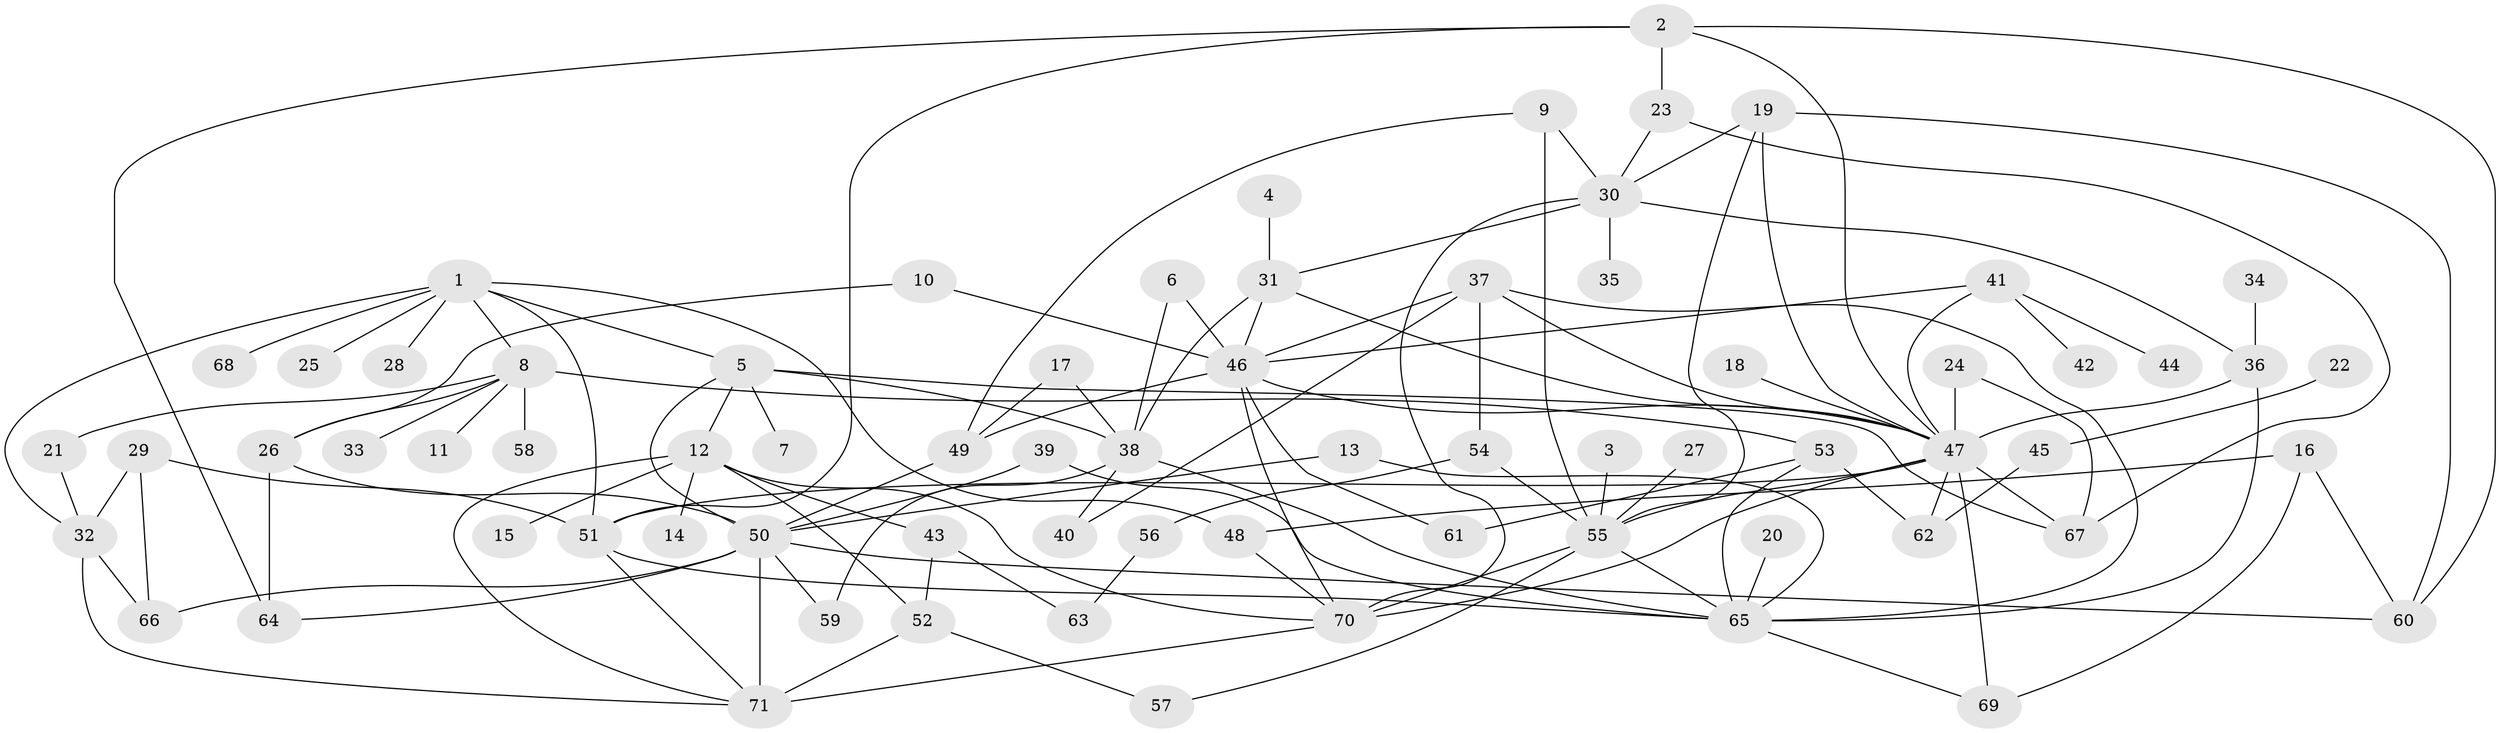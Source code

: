 // original degree distribution, {5: 0.04964539007092199, 7: 0.02127659574468085, 3: 0.19148936170212766, 6: 0.04964539007092199, 8: 0.0070921985815602835, 9: 0.014184397163120567, 4: 0.1276595744680851, 2: 0.2907801418439716, 1: 0.24822695035460993}
// Generated by graph-tools (version 1.1) at 2025/49/03/09/25 03:49:18]
// undirected, 71 vertices, 125 edges
graph export_dot {
graph [start="1"]
  node [color=gray90,style=filled];
  1;
  2;
  3;
  4;
  5;
  6;
  7;
  8;
  9;
  10;
  11;
  12;
  13;
  14;
  15;
  16;
  17;
  18;
  19;
  20;
  21;
  22;
  23;
  24;
  25;
  26;
  27;
  28;
  29;
  30;
  31;
  32;
  33;
  34;
  35;
  36;
  37;
  38;
  39;
  40;
  41;
  42;
  43;
  44;
  45;
  46;
  47;
  48;
  49;
  50;
  51;
  52;
  53;
  54;
  55;
  56;
  57;
  58;
  59;
  60;
  61;
  62;
  63;
  64;
  65;
  66;
  67;
  68;
  69;
  70;
  71;
  1 -- 5 [weight=1.0];
  1 -- 8 [weight=1.0];
  1 -- 25 [weight=1.0];
  1 -- 28 [weight=1.0];
  1 -- 32 [weight=1.0];
  1 -- 48 [weight=1.0];
  1 -- 51 [weight=1.0];
  1 -- 68 [weight=1.0];
  2 -- 23 [weight=1.0];
  2 -- 47 [weight=1.0];
  2 -- 51 [weight=1.0];
  2 -- 60 [weight=1.0];
  2 -- 64 [weight=1.0];
  3 -- 55 [weight=1.0];
  4 -- 31 [weight=1.0];
  5 -- 7 [weight=1.0];
  5 -- 12 [weight=1.0];
  5 -- 38 [weight=1.0];
  5 -- 50 [weight=1.0];
  5 -- 67 [weight=1.0];
  6 -- 38 [weight=1.0];
  6 -- 46 [weight=1.0];
  8 -- 11 [weight=1.0];
  8 -- 21 [weight=1.0];
  8 -- 26 [weight=1.0];
  8 -- 33 [weight=1.0];
  8 -- 53 [weight=1.0];
  8 -- 58 [weight=1.0];
  9 -- 30 [weight=1.0];
  9 -- 49 [weight=1.0];
  9 -- 55 [weight=1.0];
  10 -- 26 [weight=1.0];
  10 -- 46 [weight=1.0];
  12 -- 14 [weight=1.0];
  12 -- 15 [weight=1.0];
  12 -- 43 [weight=1.0];
  12 -- 52 [weight=1.0];
  12 -- 70 [weight=1.0];
  12 -- 71 [weight=1.0];
  13 -- 50 [weight=1.0];
  13 -- 65 [weight=1.0];
  16 -- 48 [weight=1.0];
  16 -- 60 [weight=1.0];
  16 -- 69 [weight=1.0];
  17 -- 38 [weight=1.0];
  17 -- 49 [weight=1.0];
  18 -- 47 [weight=1.0];
  19 -- 30 [weight=1.0];
  19 -- 47 [weight=1.0];
  19 -- 55 [weight=1.0];
  19 -- 60 [weight=1.0];
  20 -- 65 [weight=1.0];
  21 -- 32 [weight=1.0];
  22 -- 45 [weight=1.0];
  23 -- 30 [weight=1.0];
  23 -- 67 [weight=1.0];
  24 -- 47 [weight=1.0];
  24 -- 67 [weight=1.0];
  26 -- 50 [weight=1.0];
  26 -- 64 [weight=1.0];
  27 -- 55 [weight=1.0];
  29 -- 32 [weight=1.0];
  29 -- 51 [weight=1.0];
  29 -- 66 [weight=1.0];
  30 -- 31 [weight=1.0];
  30 -- 35 [weight=1.0];
  30 -- 36 [weight=1.0];
  30 -- 70 [weight=1.0];
  31 -- 38 [weight=1.0];
  31 -- 46 [weight=1.0];
  31 -- 47 [weight=1.0];
  32 -- 66 [weight=1.0];
  32 -- 71 [weight=1.0];
  34 -- 36 [weight=1.0];
  36 -- 47 [weight=1.0];
  36 -- 65 [weight=1.0];
  37 -- 40 [weight=1.0];
  37 -- 46 [weight=1.0];
  37 -- 47 [weight=1.0];
  37 -- 54 [weight=1.0];
  37 -- 65 [weight=1.0];
  38 -- 40 [weight=1.0];
  38 -- 59 [weight=1.0];
  38 -- 65 [weight=1.0];
  39 -- 50 [weight=1.0];
  39 -- 65 [weight=1.0];
  41 -- 42 [weight=1.0];
  41 -- 44 [weight=1.0];
  41 -- 46 [weight=1.0];
  41 -- 47 [weight=1.0];
  43 -- 52 [weight=1.0];
  43 -- 63 [weight=1.0];
  45 -- 62 [weight=1.0];
  46 -- 47 [weight=1.0];
  46 -- 49 [weight=1.0];
  46 -- 61 [weight=1.0];
  46 -- 70 [weight=1.0];
  47 -- 51 [weight=1.0];
  47 -- 55 [weight=1.0];
  47 -- 62 [weight=1.0];
  47 -- 67 [weight=1.0];
  47 -- 69 [weight=1.0];
  47 -- 70 [weight=1.0];
  48 -- 70 [weight=1.0];
  49 -- 50 [weight=1.0];
  50 -- 59 [weight=1.0];
  50 -- 60 [weight=1.0];
  50 -- 64 [weight=1.0];
  50 -- 66 [weight=1.0];
  50 -- 71 [weight=2.0];
  51 -- 65 [weight=1.0];
  51 -- 71 [weight=1.0];
  52 -- 57 [weight=1.0];
  52 -- 71 [weight=1.0];
  53 -- 61 [weight=1.0];
  53 -- 62 [weight=1.0];
  53 -- 65 [weight=1.0];
  54 -- 55 [weight=1.0];
  54 -- 56 [weight=1.0];
  55 -- 57 [weight=1.0];
  55 -- 65 [weight=1.0];
  55 -- 70 [weight=1.0];
  56 -- 63 [weight=1.0];
  65 -- 69 [weight=1.0];
  70 -- 71 [weight=1.0];
}
